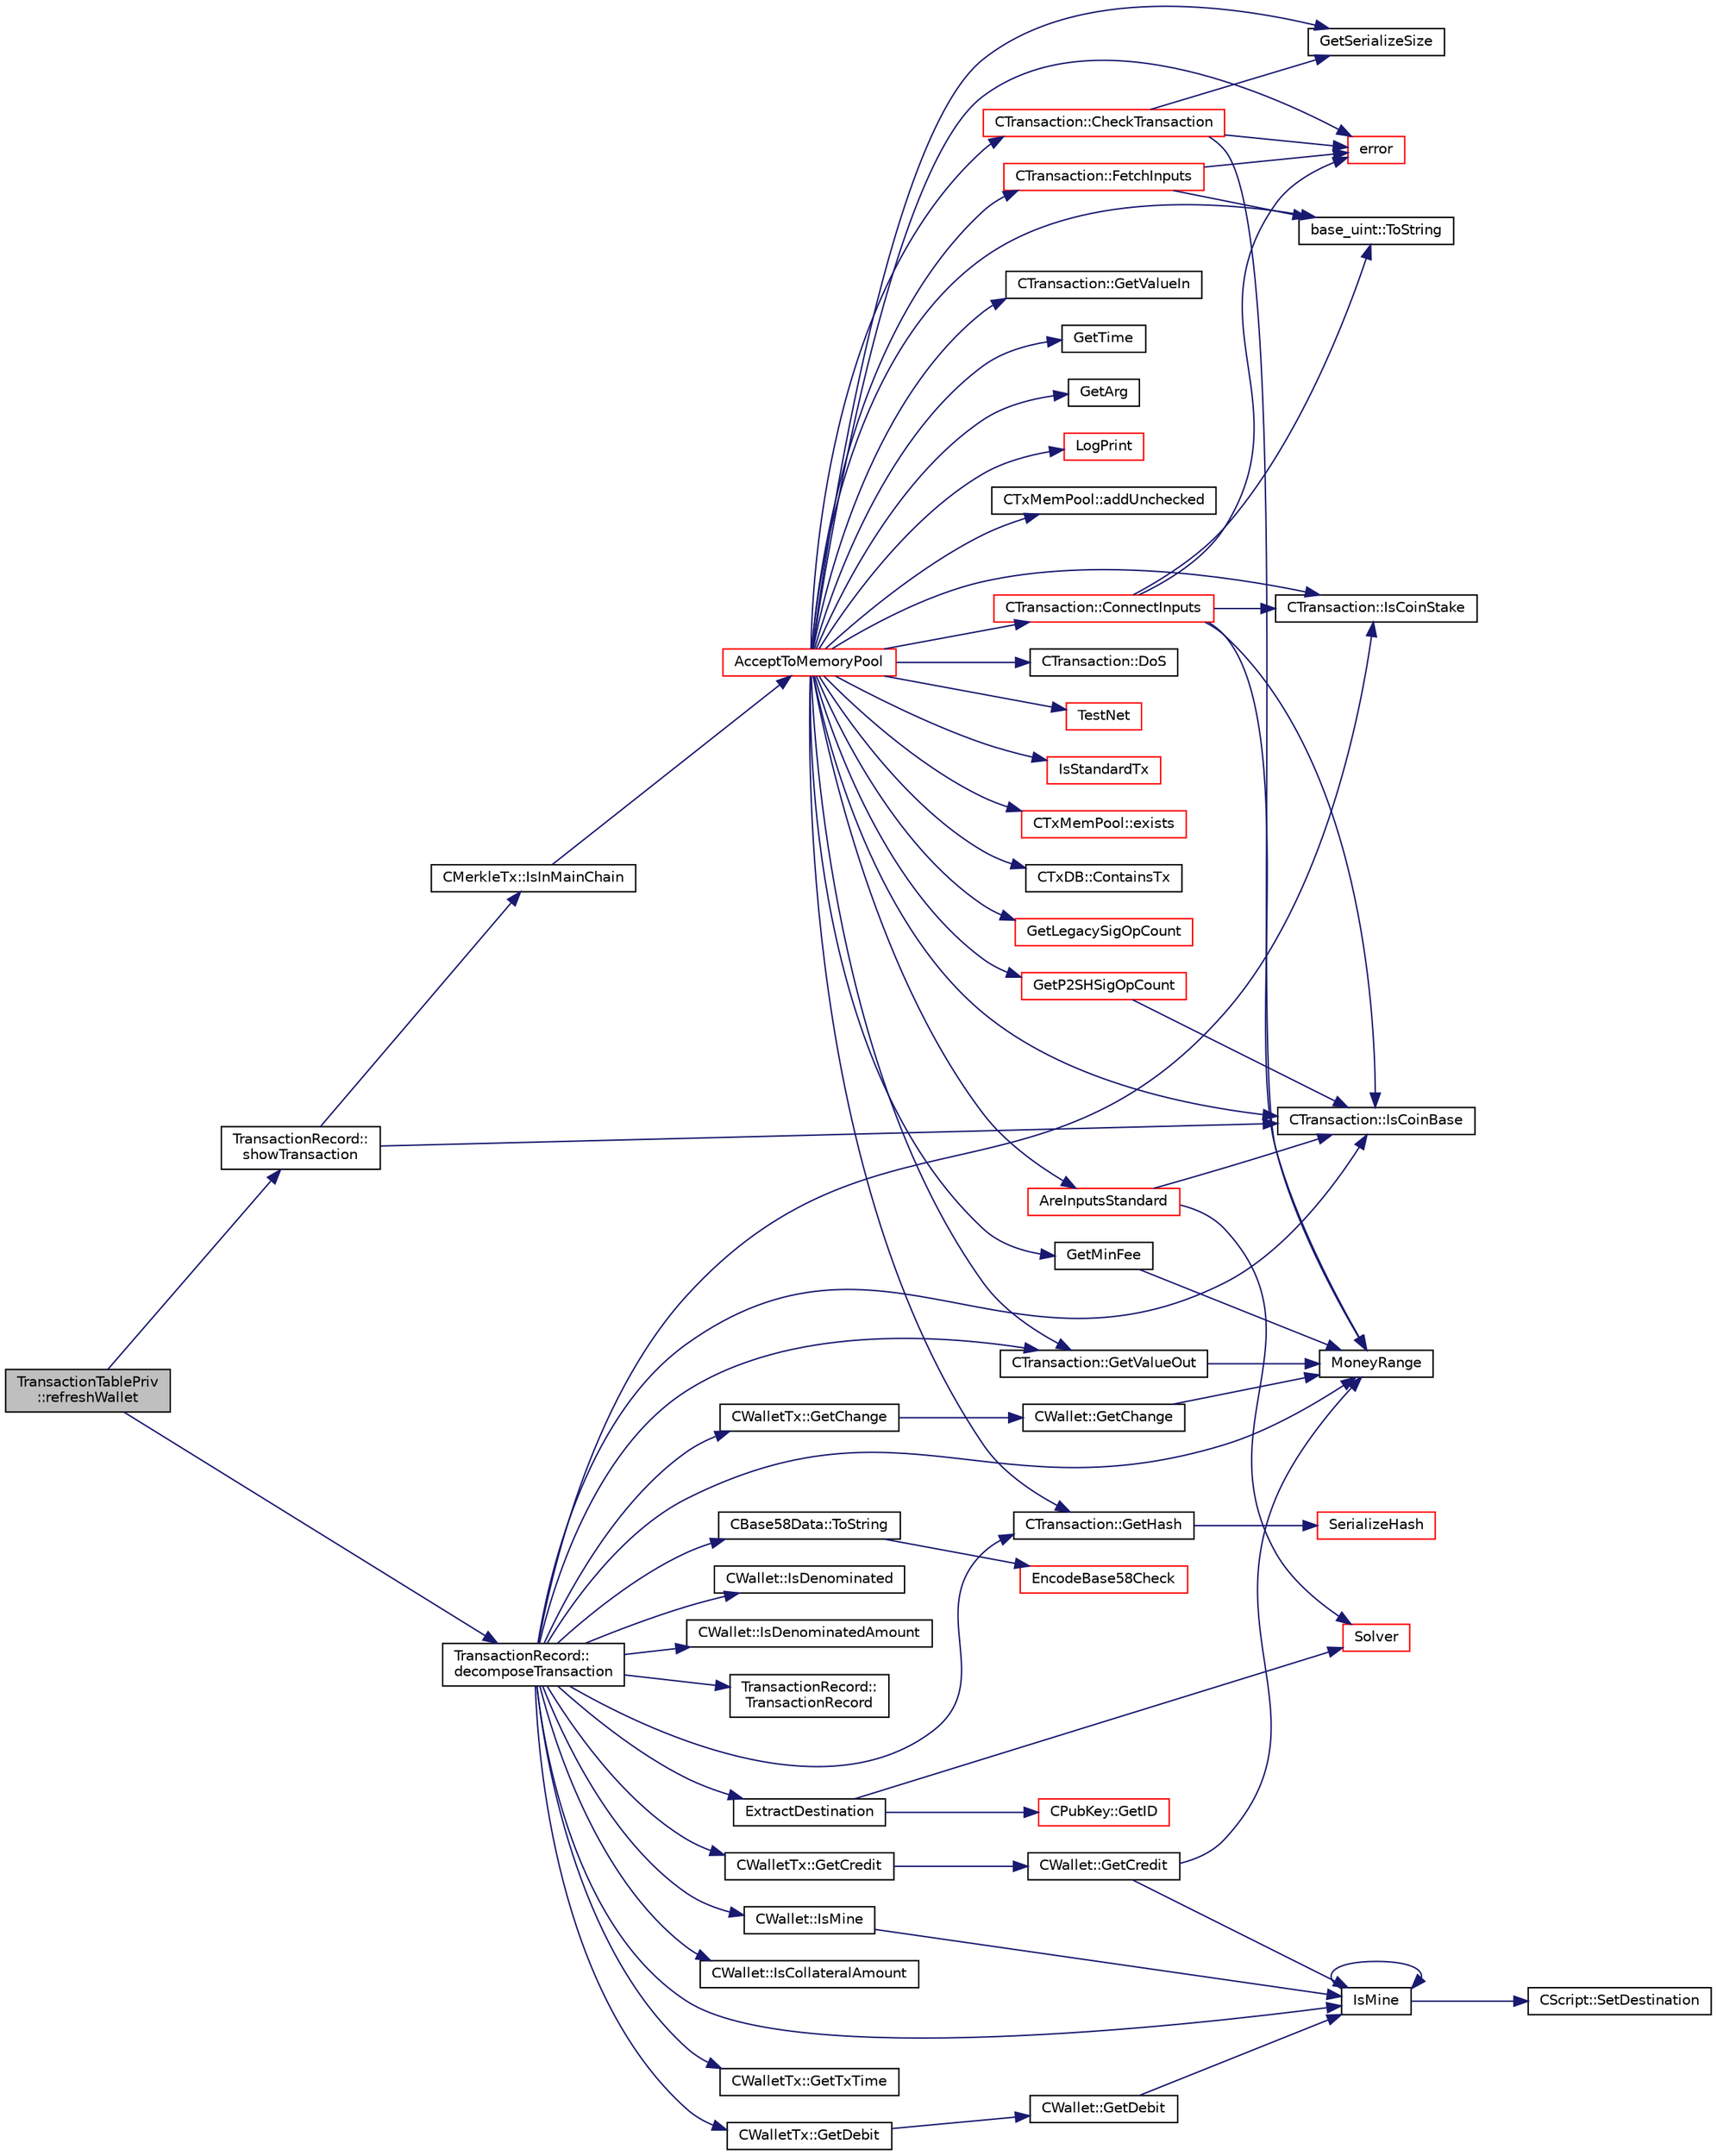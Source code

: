 digraph "TransactionTablePriv::refreshWallet"
{
  edge [fontname="Helvetica",fontsize="10",labelfontname="Helvetica",labelfontsize="10"];
  node [fontname="Helvetica",fontsize="10",shape=record];
  rankdir="LR";
  Node352 [label="TransactionTablePriv\l::refreshWallet",height=0.2,width=0.4,color="black", fillcolor="grey75", style="filled", fontcolor="black"];
  Node352 -> Node353 [color="midnightblue",fontsize="10",style="solid",fontname="Helvetica"];
  Node353 [label="TransactionRecord::\lshowTransaction",height=0.2,width=0.4,color="black", fillcolor="white", style="filled",URL="$d1/da7/class_transaction_record.html#a5ad1d1af4bec5b15a624b7a451e8cdbf",tooltip="Decompose CWallet transaction to model transaction records. "];
  Node353 -> Node354 [color="midnightblue",fontsize="10",style="solid",fontname="Helvetica"];
  Node354 [label="CTransaction::IsCoinBase",height=0.2,width=0.4,color="black", fillcolor="white", style="filled",URL="$df/d43/class_c_transaction.html#a96256e8ac1bf79ad9c057e48c41132dd"];
  Node353 -> Node355 [color="midnightblue",fontsize="10",style="solid",fontname="Helvetica"];
  Node355 [label="CMerkleTx::IsInMainChain",height=0.2,width=0.4,color="black", fillcolor="white", style="filled",URL="$d1/dff/class_c_merkle_tx.html#ad4b3623fabf1924dba2a7694e3418e1e"];
  Node355 -> Node356 [color="midnightblue",fontsize="10",style="solid",fontname="Helvetica"];
  Node356 [label="AcceptToMemoryPool",height=0.2,width=0.4,color="red", fillcolor="white", style="filled",URL="$d4/dbf/main_8h.html#addea0e425b693b4c1be712c3ead94568",tooltip="(try to) add transaction to memory pool "];
  Node356 -> Node357 [color="midnightblue",fontsize="10",style="solid",fontname="Helvetica"];
  Node357 [label="CTransaction::CheckTransaction",height=0.2,width=0.4,color="red", fillcolor="white", style="filled",URL="$df/d43/class_c_transaction.html#a2104329681e2749baeeaaf47c0af482d"];
  Node357 -> Node358 [color="midnightblue",fontsize="10",style="solid",fontname="Helvetica"];
  Node358 [label="error",height=0.2,width=0.4,color="red", fillcolor="white", style="filled",URL="$d8/d3c/util_8h.html#af8985880cf4ef26df0a5aa2ffcb76662"];
  Node357 -> Node368 [color="midnightblue",fontsize="10",style="solid",fontname="Helvetica"];
  Node368 [label="GetSerializeSize",height=0.2,width=0.4,color="black", fillcolor="white", style="filled",URL="$df/d9d/serialize_8h.html#a48239e478ae730373d1984fe304ca025"];
  Node357 -> Node370 [color="midnightblue",fontsize="10",style="solid",fontname="Helvetica"];
  Node370 [label="MoneyRange",height=0.2,width=0.4,color="black", fillcolor="white", style="filled",URL="$dd/d2f/amount_8h.html#a12db56a9a1c931941f0943ecbb278aae"];
  Node356 -> Node358 [color="midnightblue",fontsize="10",style="solid",fontname="Helvetica"];
  Node356 -> Node354 [color="midnightblue",fontsize="10",style="solid",fontname="Helvetica"];
  Node356 -> Node372 [color="midnightblue",fontsize="10",style="solid",fontname="Helvetica"];
  Node372 [label="CTransaction::DoS",height=0.2,width=0.4,color="black", fillcolor="white", style="filled",URL="$df/d43/class_c_transaction.html#ae5f57b4b90e5a179bb359bdf72fba753"];
  Node356 -> Node373 [color="midnightblue",fontsize="10",style="solid",fontname="Helvetica"];
  Node373 [label="CTransaction::IsCoinStake",height=0.2,width=0.4,color="black", fillcolor="white", style="filled",URL="$df/d43/class_c_transaction.html#ace4278a41a296d40dcf5fb2b9cf007ec"];
  Node356 -> Node374 [color="midnightblue",fontsize="10",style="solid",fontname="Helvetica"];
  Node374 [label="TestNet",height=0.2,width=0.4,color="red", fillcolor="white", style="filled",URL="$d7/ddb/chainparams_8h.html#abc8c1af875107f5eac0f327bd3b8363d"];
  Node356 -> Node376 [color="midnightblue",fontsize="10",style="solid",fontname="Helvetica"];
  Node376 [label="IsStandardTx",height=0.2,width=0.4,color="red", fillcolor="white", style="filled",URL="$df/d0a/main_8cpp.html#acd163a09d0e4384ebe85dead57730dd7"];
  Node356 -> Node395 [color="midnightblue",fontsize="10",style="solid",fontname="Helvetica"];
  Node395 [label="CTransaction::GetHash",height=0.2,width=0.4,color="black", fillcolor="white", style="filled",URL="$df/d43/class_c_transaction.html#a0b46d80e82ca324e82c2ce3fc1492bfa"];
  Node395 -> Node396 [color="midnightblue",fontsize="10",style="solid",fontname="Helvetica"];
  Node396 [label="SerializeHash",height=0.2,width=0.4,color="red", fillcolor="white", style="filled",URL="$db/dfb/hash_8h.html#a6de694e43f17c62025c6883965b65e63"];
  Node356 -> Node398 [color="midnightblue",fontsize="10",style="solid",fontname="Helvetica"];
  Node398 [label="CTxMemPool::exists",height=0.2,width=0.4,color="red", fillcolor="white", style="filled",URL="$db/d98/class_c_tx_mem_pool.html#a8b7a13b5289ab839d4460f41a7da9789"];
  Node356 -> Node400 [color="midnightblue",fontsize="10",style="solid",fontname="Helvetica"];
  Node400 [label="CTxDB::ContainsTx",height=0.2,width=0.4,color="black", fillcolor="white", style="filled",URL="$d9/d8d/class_c_tx_d_b.html#a09b87317101ed16b6ad99794279f4c2d"];
  Node356 -> Node401 [color="midnightblue",fontsize="10",style="solid",fontname="Helvetica"];
  Node401 [label="CTransaction::FetchInputs",height=0.2,width=0.4,color="red", fillcolor="white", style="filled",URL="$df/d43/class_c_transaction.html#a5a4967303d3b588a120687f3ed1f4b0a",tooltip="Fetch from memory and/or disk. "];
  Node401 -> Node358 [color="midnightblue",fontsize="10",style="solid",fontname="Helvetica"];
  Node401 -> Node403 [color="midnightblue",fontsize="10",style="solid",fontname="Helvetica"];
  Node403 [label="base_uint::ToString",height=0.2,width=0.4,color="black", fillcolor="white", style="filled",URL="$da/df7/classbase__uint.html#acccba4d9d51a0c36261718ca0cbb293b"];
  Node356 -> Node403 [color="midnightblue",fontsize="10",style="solid",fontname="Helvetica"];
  Node356 -> Node405 [color="midnightblue",fontsize="10",style="solid",fontname="Helvetica"];
  Node405 [label="AreInputsStandard",height=0.2,width=0.4,color="red", fillcolor="white", style="filled",URL="$df/d0a/main_8cpp.html#a29901e539b487e09c90ff90c7560bd9d",tooltip="Check for standard transaction types. "];
  Node405 -> Node354 [color="midnightblue",fontsize="10",style="solid",fontname="Helvetica"];
  Node405 -> Node390 [color="midnightblue",fontsize="10",style="solid",fontname="Helvetica"];
  Node390 [label="Solver",height=0.2,width=0.4,color="red", fillcolor="white", style="filled",URL="$dd/d0f/script_8cpp.html#a6ee6be50bff44464e905680c6fcee6dc"];
  Node356 -> Node469 [color="midnightblue",fontsize="10",style="solid",fontname="Helvetica"];
  Node469 [label="GetLegacySigOpCount",height=0.2,width=0.4,color="red", fillcolor="white", style="filled",URL="$df/d0a/main_8cpp.html#ad2eaf4f8542c12ea9ee1183609cc6d1a",tooltip="Count ECDSA signature operations the old-fashioned (pre-0.6) way. "];
  Node356 -> Node471 [color="midnightblue",fontsize="10",style="solid",fontname="Helvetica"];
  Node471 [label="GetP2SHSigOpCount",height=0.2,width=0.4,color="red", fillcolor="white", style="filled",URL="$df/d0a/main_8cpp.html#a519cfd439598a8bf64fe5503aa74cfcb",tooltip="Count ECDSA signature operations in pay-to-script-hash inputs. "];
  Node471 -> Node354 [color="midnightblue",fontsize="10",style="solid",fontname="Helvetica"];
  Node356 -> Node482 [color="midnightblue",fontsize="10",style="solid",fontname="Helvetica"];
  Node482 [label="CTransaction::GetValueIn",height=0.2,width=0.4,color="black", fillcolor="white", style="filled",URL="$df/d43/class_c_transaction.html#a50051cce0d44bc4ea2018625101dc1b6",tooltip="Amount of ions coming in to this transaction Note that lightweight clients may not know anything besi..."];
  Node356 -> Node483 [color="midnightblue",fontsize="10",style="solid",fontname="Helvetica"];
  Node483 [label="CTransaction::GetValueOut",height=0.2,width=0.4,color="black", fillcolor="white", style="filled",URL="$df/d43/class_c_transaction.html#a9ce7d94c68adb37627d82669b83a7c59",tooltip="Amount of ions spent by this transaction. "];
  Node483 -> Node370 [color="midnightblue",fontsize="10",style="solid",fontname="Helvetica"];
  Node356 -> Node368 [color="midnightblue",fontsize="10",style="solid",fontname="Helvetica"];
  Node356 -> Node484 [color="midnightblue",fontsize="10",style="solid",fontname="Helvetica"];
  Node484 [label="GetMinFee",height=0.2,width=0.4,color="black", fillcolor="white", style="filled",URL="$df/d0a/main_8cpp.html#a95215e52b78d3270b416dc7b83a306fe"];
  Node484 -> Node370 [color="midnightblue",fontsize="10",style="solid",fontname="Helvetica"];
  Node356 -> Node367 [color="midnightblue",fontsize="10",style="solid",fontname="Helvetica"];
  Node367 [label="GetTime",height=0.2,width=0.4,color="black", fillcolor="white", style="filled",URL="$df/d2d/util_8cpp.html#a46fac5fba8ba905b5f9acb364f5d8c6f"];
  Node356 -> Node464 [color="midnightblue",fontsize="10",style="solid",fontname="Helvetica"];
  Node464 [label="GetArg",height=0.2,width=0.4,color="black", fillcolor="white", style="filled",URL="$df/d2d/util_8cpp.html#a24f685720bf40370e5bd2a192ad50cd8",tooltip="Return string argument or default value. "];
  Node356 -> Node467 [color="midnightblue",fontsize="10",style="solid",fontname="Helvetica"];
  Node467 [label="LogPrint",height=0.2,width=0.4,color="red", fillcolor="white", style="filled",URL="$d8/d3c/util_8h.html#aab1f837a2366f424bdc996fdf6352171"];
  Node356 -> Node485 [color="midnightblue",fontsize="10",style="solid",fontname="Helvetica"];
  Node485 [label="CTransaction::ConnectInputs",height=0.2,width=0.4,color="red", fillcolor="white", style="filled",URL="$df/d43/class_c_transaction.html#aaab6c4ba493c918e29fd383043dcaae7",tooltip="Sanity check previous transactions, then, if all checks succeed, mark them as spent by this transacti..."];
  Node485 -> Node358 [color="midnightblue",fontsize="10",style="solid",fontname="Helvetica"];
  Node485 -> Node403 [color="midnightblue",fontsize="10",style="solid",fontname="Helvetica"];
  Node485 -> Node354 [color="midnightblue",fontsize="10",style="solid",fontname="Helvetica"];
  Node485 -> Node373 [color="midnightblue",fontsize="10",style="solid",fontname="Helvetica"];
  Node485 -> Node370 [color="midnightblue",fontsize="10",style="solid",fontname="Helvetica"];
  Node356 -> Node491 [color="midnightblue",fontsize="10",style="solid",fontname="Helvetica"];
  Node491 [label="CTxMemPool::addUnchecked",height=0.2,width=0.4,color="black", fillcolor="white", style="filled",URL="$db/d98/class_c_tx_mem_pool.html#a1203ac5cf3bdb88af4922705afad555d"];
  Node352 -> Node493 [color="midnightblue",fontsize="10",style="solid",fontname="Helvetica"];
  Node493 [label="TransactionRecord::\ldecomposeTransaction",height=0.2,width=0.4,color="black", fillcolor="white", style="filled",URL="$d1/da7/class_transaction_record.html#a9f5db4465fa5fdcc3f9af525096bcdb9"];
  Node493 -> Node494 [color="midnightblue",fontsize="10",style="solid",fontname="Helvetica"];
  Node494 [label="CWalletTx::GetTxTime",height=0.2,width=0.4,color="black", fillcolor="white", style="filled",URL="$d6/d53/class_c_wallet_tx.html#ab94368cf0553687d8f1fec5d2aaa1457"];
  Node493 -> Node495 [color="midnightblue",fontsize="10",style="solid",fontname="Helvetica"];
  Node495 [label="CWalletTx::GetCredit",height=0.2,width=0.4,color="black", fillcolor="white", style="filled",URL="$d6/d53/class_c_wallet_tx.html#a176e9ecbafbee27d604acbab9804885d"];
  Node495 -> Node496 [color="midnightblue",fontsize="10",style="solid",fontname="Helvetica"];
  Node496 [label="CWallet::GetCredit",height=0.2,width=0.4,color="black", fillcolor="white", style="filled",URL="$d2/de5/class_c_wallet.html#aa60b69c7d4ea6063ed83b13d7c6fe695"];
  Node496 -> Node370 [color="midnightblue",fontsize="10",style="solid",fontname="Helvetica"];
  Node496 -> Node497 [color="midnightblue",fontsize="10",style="solid",fontname="Helvetica"];
  Node497 [label="IsMine",height=0.2,width=0.4,color="black", fillcolor="white", style="filled",URL="$dd/d0f/script_8cpp.html#adc59cf67d903c1ba1ef225561b85bfce"];
  Node497 -> Node498 [color="midnightblue",fontsize="10",style="solid",fontname="Helvetica"];
  Node498 [label="CScript::SetDestination",height=0.2,width=0.4,color="black", fillcolor="white", style="filled",URL="$d9/d4b/class_c_script.html#ad1b5a9077241aa06116040c4f1b7c31e"];
  Node497 -> Node497 [color="midnightblue",fontsize="10",style="solid",fontname="Helvetica"];
  Node493 -> Node499 [color="midnightblue",fontsize="10",style="solid",fontname="Helvetica"];
  Node499 [label="CWalletTx::GetDebit",height=0.2,width=0.4,color="black", fillcolor="white", style="filled",URL="$d6/d53/class_c_wallet_tx.html#a7757c17a323e5f6f75c92acb398d3568"];
  Node499 -> Node500 [color="midnightblue",fontsize="10",style="solid",fontname="Helvetica"];
  Node500 [label="CWallet::GetDebit",height=0.2,width=0.4,color="black", fillcolor="white", style="filled",URL="$d2/de5/class_c_wallet.html#a5ab4855aac6f4b335421944403e44d6d"];
  Node500 -> Node497 [color="midnightblue",fontsize="10",style="solid",fontname="Helvetica"];
  Node493 -> Node395 [color="midnightblue",fontsize="10",style="solid",fontname="Helvetica"];
  Node493 -> Node354 [color="midnightblue",fontsize="10",style="solid",fontname="Helvetica"];
  Node493 -> Node373 [color="midnightblue",fontsize="10",style="solid",fontname="Helvetica"];
  Node493 -> Node501 [color="midnightblue",fontsize="10",style="solid",fontname="Helvetica"];
  Node501 [label="CWallet::IsMine",height=0.2,width=0.4,color="black", fillcolor="white", style="filled",URL="$d2/de5/class_c_wallet.html#a4eada57edc1c443564b8cc9b853d955c"];
  Node501 -> Node497 [color="midnightblue",fontsize="10",style="solid",fontname="Helvetica"];
  Node493 -> Node502 [color="midnightblue",fontsize="10",style="solid",fontname="Helvetica"];
  Node502 [label="ExtractDestination",height=0.2,width=0.4,color="black", fillcolor="white", style="filled",URL="$dd/d0f/script_8cpp.html#a951f7e601746ae076afdf3169ecca2fc"];
  Node502 -> Node390 [color="midnightblue",fontsize="10",style="solid",fontname="Helvetica"];
  Node502 -> Node503 [color="midnightblue",fontsize="10",style="solid",fontname="Helvetica"];
  Node503 [label="CPubKey::GetID",height=0.2,width=0.4,color="red", fillcolor="white", style="filled",URL="$da/d4e/class_c_pub_key.html#a2675f7e6f72eff68e7a5227289feb021"];
  Node493 -> Node497 [color="midnightblue",fontsize="10",style="solid",fontname="Helvetica"];
  Node493 -> Node505 [color="midnightblue",fontsize="10",style="solid",fontname="Helvetica"];
  Node505 [label="CBase58Data::ToString",height=0.2,width=0.4,color="black", fillcolor="white", style="filled",URL="$d2/d08/class_c_base58_data.html#a7dc91af403ca02694b3247b15604e220"];
  Node505 -> Node506 [color="midnightblue",fontsize="10",style="solid",fontname="Helvetica"];
  Node506 [label="EncodeBase58Check",height=0.2,width=0.4,color="red", fillcolor="white", style="filled",URL="$db/d9c/base58_8cpp.html#ace9a5807ee51604f33044339f073ec76",tooltip="Encode a byte vector into a base58-encoded string, including checksum. "];
  Node493 -> Node370 [color="midnightblue",fontsize="10",style="solid",fontname="Helvetica"];
  Node493 -> Node508 [color="midnightblue",fontsize="10",style="solid",fontname="Helvetica"];
  Node508 [label="CWallet::IsDenominated",height=0.2,width=0.4,color="black", fillcolor="white", style="filled",URL="$d2/de5/class_c_wallet.html#aadbae9ed508f11c3c2cd4c5a3ecc3477"];
  Node493 -> Node509 [color="midnightblue",fontsize="10",style="solid",fontname="Helvetica"];
  Node509 [label="CWallet::IsDenominatedAmount",height=0.2,width=0.4,color="black", fillcolor="white", style="filled",URL="$d2/de5/class_c_wallet.html#a2baf29c682b9f3587f583824cf1e869c"];
  Node493 -> Node510 [color="midnightblue",fontsize="10",style="solid",fontname="Helvetica"];
  Node510 [label="TransactionRecord::\lTransactionRecord",height=0.2,width=0.4,color="black", fillcolor="white", style="filled",URL="$d1/da7/class_transaction_record.html#abb95ce852c0d00e86dcf7ebf63e70a83"];
  Node493 -> Node511 [color="midnightblue",fontsize="10",style="solid",fontname="Helvetica"];
  Node511 [label="CWallet::IsCollateralAmount",height=0.2,width=0.4,color="black", fillcolor="white", style="filled",URL="$d2/de5/class_c_wallet.html#a99a4998f0a3017bfed282e3a7df561a4"];
  Node493 -> Node483 [color="midnightblue",fontsize="10",style="solid",fontname="Helvetica"];
  Node493 -> Node512 [color="midnightblue",fontsize="10",style="solid",fontname="Helvetica"];
  Node512 [label="CWalletTx::GetChange",height=0.2,width=0.4,color="black", fillcolor="white", style="filled",URL="$d6/d53/class_c_wallet_tx.html#a714fe72284e4cc436d84f751a9a7aa60"];
  Node512 -> Node513 [color="midnightblue",fontsize="10",style="solid",fontname="Helvetica"];
  Node513 [label="CWallet::GetChange",height=0.2,width=0.4,color="black", fillcolor="white", style="filled",URL="$d2/de5/class_c_wallet.html#ac1abe6ee00d6a8f20e92e164c423a6d5"];
  Node513 -> Node370 [color="midnightblue",fontsize="10",style="solid",fontname="Helvetica"];
}
